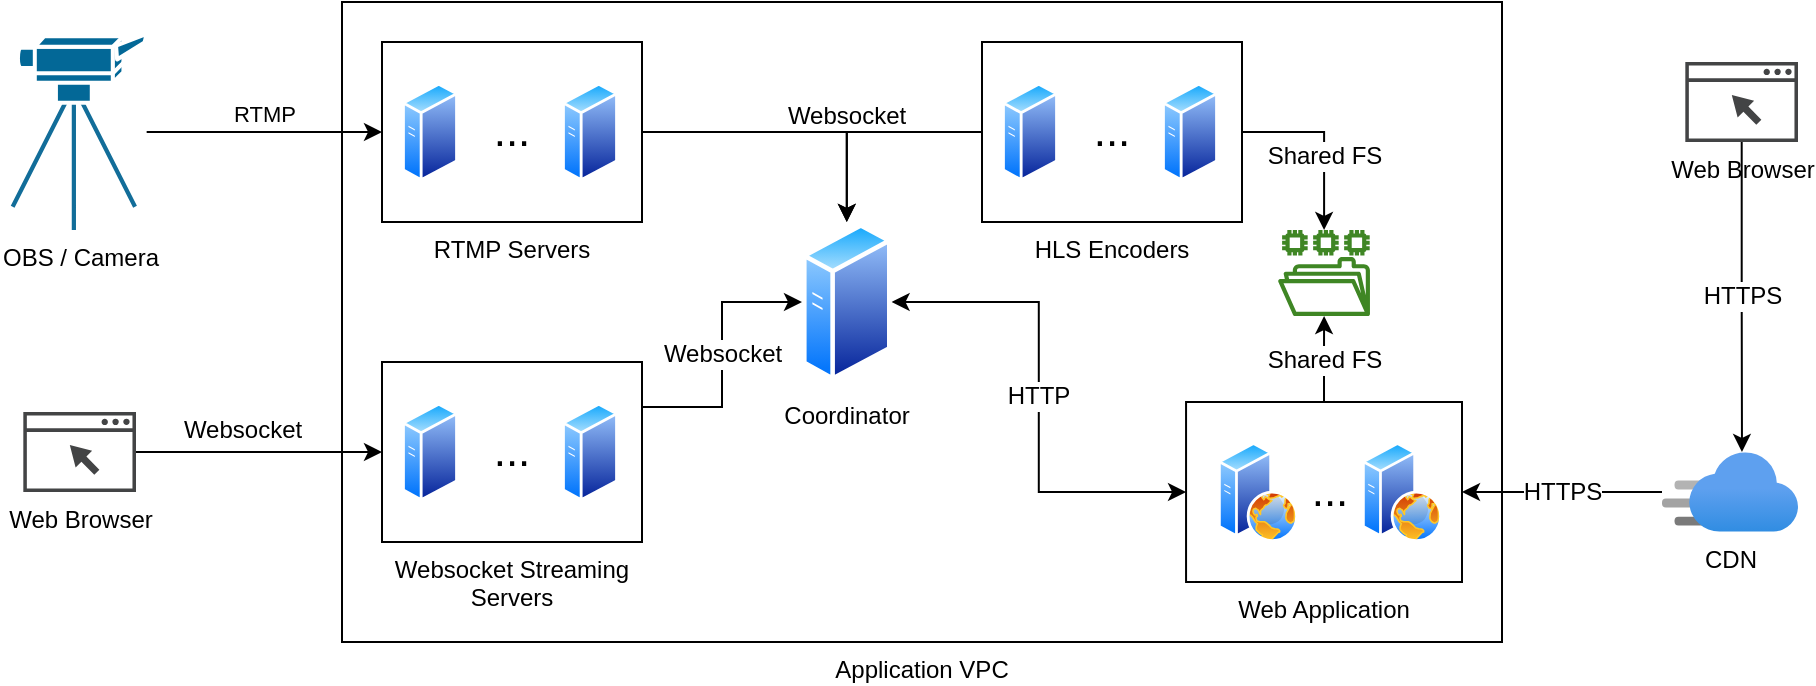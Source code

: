 <mxfile version="20.5.3" type="device"><diagram id="HpAZpYfM8HPdreRWwMHh" name="Page-1"><mxGraphModel dx="1422" dy="794" grid="1" gridSize="10" guides="1" tooltips="1" connect="1" arrows="1" fold="1" page="1" pageScale="1" pageWidth="1169" pageHeight="1654" math="0" shadow="0"><root><mxCell id="0"/><mxCell id="1" parent="0"/><mxCell id="-L4OSwb9mZTC6BkRJ5Z7-3" value="Application VPC" style="rounded=0;whiteSpace=wrap;html=1;labelPosition=center;verticalLabelPosition=bottom;align=center;verticalAlign=top;" vertex="1" parent="1"><mxGeometry x="280" y="80" width="580" height="320" as="geometry"/></mxCell><mxCell id="-L4OSwb9mZTC6BkRJ5Z7-17" style="edgeStyle=orthogonalEdgeStyle;rounded=0;orthogonalLoop=1;jettySize=auto;html=1;entryX=0.5;entryY=0;entryDx=0;entryDy=0;fontSize=12;labelPosition=center;verticalLabelPosition=top;align=center;verticalAlign=bottom;" edge="1" parent="1" source="-L4OSwb9mZTC6BkRJ5Z7-7" target="-L4OSwb9mZTC6BkRJ5Z7-16"><mxGeometry relative="1" as="geometry"/></mxCell><mxCell id="-L4OSwb9mZTC6BkRJ5Z7-18" value="Websocket" style="edgeLabel;html=1;align=center;verticalAlign=bottom;resizable=0;points=[];fontSize=12;labelPosition=center;verticalLabelPosition=top;" vertex="1" connectable="0" parent="-L4OSwb9mZTC6BkRJ5Z7-17"><mxGeometry x="0.058" y="-1" relative="1" as="geometry"><mxPoint x="24" y="-1" as="offset"/></mxGeometry></mxCell><mxCell id="-L4OSwb9mZTC6BkRJ5Z7-7" value="RTMP Servers" style="rounded=0;whiteSpace=wrap;html=1;labelPosition=center;verticalLabelPosition=bottom;align=center;verticalAlign=top;" vertex="1" parent="1"><mxGeometry x="300" y="100" width="130" height="90" as="geometry"/></mxCell><mxCell id="-L4OSwb9mZTC6BkRJ5Z7-5" value="RTMP" style="edgeStyle=orthogonalEdgeStyle;rounded=0;orthogonalLoop=1;jettySize=auto;html=1;entryX=0;entryY=0.5;entryDx=0;entryDy=0;labelPosition=center;verticalLabelPosition=top;align=center;verticalAlign=bottom;" edge="1" parent="1" source="-L4OSwb9mZTC6BkRJ5Z7-1" target="-L4OSwb9mZTC6BkRJ5Z7-7"><mxGeometry relative="1" as="geometry"><mxPoint x="310" y="150" as="targetPoint"/></mxGeometry></mxCell><mxCell id="-L4OSwb9mZTC6BkRJ5Z7-1" value="OBS / Camera" style="shape=mxgraph.cisco.computers_and_peripherals.video_camera;html=1;pointerEvents=1;dashed=0;fillColor=#036897;strokeColor=#ffffff;strokeWidth=2;verticalLabelPosition=bottom;verticalAlign=top;align=center;outlineConnect=0;" vertex="1" parent="1"><mxGeometry x="115.33" y="96" width="67" height="98" as="geometry"/></mxCell><mxCell id="-L4OSwb9mZTC6BkRJ5Z7-14" style="edgeStyle=orthogonalEdgeStyle;rounded=0;orthogonalLoop=1;jettySize=auto;html=1;fontSize=22;" edge="1" parent="1" source="-L4OSwb9mZTC6BkRJ5Z7-2" target="-L4OSwb9mZTC6BkRJ5Z7-10"><mxGeometry relative="1" as="geometry"/></mxCell><mxCell id="-L4OSwb9mZTC6BkRJ5Z7-15" value="&lt;font style=&quot;font-size: 12px;&quot;&gt;Websocket&lt;/font&gt;" style="edgeLabel;html=1;align=center;verticalAlign=bottom;resizable=0;points=[];fontSize=22;labelPosition=center;verticalLabelPosition=top;" vertex="1" connectable="0" parent="-L4OSwb9mZTC6BkRJ5Z7-14"><mxGeometry x="-0.252" y="-2" relative="1" as="geometry"><mxPoint x="7" y="-2" as="offset"/></mxGeometry></mxCell><mxCell id="-L4OSwb9mZTC6BkRJ5Z7-2" value="Web Browser" style="sketch=0;pointerEvents=1;shadow=0;dashed=0;html=1;strokeColor=none;fillColor=#434445;aspect=fixed;labelPosition=center;verticalLabelPosition=bottom;verticalAlign=top;align=center;outlineConnect=0;shape=mxgraph.vvd.web_browser;" vertex="1" parent="1"><mxGeometry x="120.66" y="285" width="56.34" height="40" as="geometry"/></mxCell><mxCell id="-L4OSwb9mZTC6BkRJ5Z7-6" value="" style="aspect=fixed;perimeter=ellipsePerimeter;html=1;align=center;shadow=0;dashed=0;spacingTop=3;image;image=img/lib/active_directory/generic_server.svg;" vertex="1" parent="1"><mxGeometry x="310" y="120" width="28.0" height="50" as="geometry"/></mxCell><mxCell id="-L4OSwb9mZTC6BkRJ5Z7-8" value="" style="aspect=fixed;perimeter=ellipsePerimeter;html=1;align=center;shadow=0;dashed=0;spacingTop=3;image;image=img/lib/active_directory/generic_server.svg;" vertex="1" parent="1"><mxGeometry x="390" y="120" width="28.0" height="50" as="geometry"/></mxCell><mxCell id="-L4OSwb9mZTC6BkRJ5Z7-9" value="&lt;font style=&quot;font-size: 22px;&quot;&gt;...&lt;/font&gt;" style="text;html=1;strokeColor=none;fillColor=none;align=center;verticalAlign=middle;whiteSpace=wrap;rounded=0;" vertex="1" parent="1"><mxGeometry x="335" y="130" width="60" height="30" as="geometry"/></mxCell><mxCell id="-L4OSwb9mZTC6BkRJ5Z7-19" value="Websocket" style="edgeStyle=orthogonalEdgeStyle;rounded=0;orthogonalLoop=1;jettySize=auto;html=1;exitX=1;exitY=0.25;exitDx=0;exitDy=0;entryX=0;entryY=0.5;entryDx=0;entryDy=0;fontSize=12;" edge="1" parent="1" source="-L4OSwb9mZTC6BkRJ5Z7-10" target="-L4OSwb9mZTC6BkRJ5Z7-16"><mxGeometry relative="1" as="geometry"/></mxCell><mxCell id="-L4OSwb9mZTC6BkRJ5Z7-10" value="Websocket Streaming&lt;br&gt;Servers" style="rounded=0;whiteSpace=wrap;html=1;labelPosition=center;verticalLabelPosition=bottom;align=center;verticalAlign=top;" vertex="1" parent="1"><mxGeometry x="300" y="260" width="130" height="90" as="geometry"/></mxCell><mxCell id="-L4OSwb9mZTC6BkRJ5Z7-11" value="" style="aspect=fixed;perimeter=ellipsePerimeter;html=1;align=center;shadow=0;dashed=0;spacingTop=3;image;image=img/lib/active_directory/generic_server.svg;" vertex="1" parent="1"><mxGeometry x="310" y="280" width="28.0" height="50" as="geometry"/></mxCell><mxCell id="-L4OSwb9mZTC6BkRJ5Z7-12" value="" style="aspect=fixed;perimeter=ellipsePerimeter;html=1;align=center;shadow=0;dashed=0;spacingTop=3;image;image=img/lib/active_directory/generic_server.svg;" vertex="1" parent="1"><mxGeometry x="390" y="280" width="28.0" height="50" as="geometry"/></mxCell><mxCell id="-L4OSwb9mZTC6BkRJ5Z7-13" value="&lt;font style=&quot;font-size: 22px;&quot;&gt;...&lt;/font&gt;" style="text;html=1;strokeColor=none;fillColor=none;align=center;verticalAlign=middle;whiteSpace=wrap;rounded=0;" vertex="1" parent="1"><mxGeometry x="335" y="290" width="60" height="30" as="geometry"/></mxCell><mxCell id="-L4OSwb9mZTC6BkRJ5Z7-32" value="HTTP" style="edgeStyle=orthogonalEdgeStyle;rounded=0;orthogonalLoop=1;jettySize=auto;html=1;exitX=1;exitY=0.5;exitDx=0;exitDy=0;entryX=0;entryY=0.5;entryDx=0;entryDy=0;fontSize=12;startArrow=classic;startFill=1;" edge="1" parent="1" source="-L4OSwb9mZTC6BkRJ5Z7-16" target="-L4OSwb9mZTC6BkRJ5Z7-21"><mxGeometry relative="1" as="geometry"/></mxCell><mxCell id="-L4OSwb9mZTC6BkRJ5Z7-16" value="Coordinator" style="aspect=fixed;perimeter=ellipsePerimeter;html=1;align=center;shadow=0;dashed=0;spacingTop=3;image;image=img/lib/active_directory/generic_server.svg;fontSize=12;" vertex="1" parent="1"><mxGeometry x="510" y="190" width="44.8" height="80" as="geometry"/></mxCell><mxCell id="-L4OSwb9mZTC6BkRJ5Z7-20" value="" style="sketch=0;outlineConnect=0;fontColor=#232F3E;gradientColor=none;fillColor=#3F8624;strokeColor=none;dashed=0;verticalLabelPosition=middle;verticalAlign=middle;align=right;html=1;fontSize=12;fontStyle=0;aspect=fixed;pointerEvents=1;shape=mxgraph.aws4.file_system;labelPosition=left;" vertex="1" parent="1"><mxGeometry x="748.04" y="194" width="45.95" height="43" as="geometry"/></mxCell><mxCell id="-L4OSwb9mZTC6BkRJ5Z7-36" value="Shared FS" style="edgeStyle=orthogonalEdgeStyle;rounded=0;orthogonalLoop=1;jettySize=auto;html=1;exitX=0.5;exitY=0;exitDx=0;exitDy=0;fontSize=12;startArrow=none;startFill=0;" edge="1" parent="1" source="-L4OSwb9mZTC6BkRJ5Z7-21" target="-L4OSwb9mZTC6BkRJ5Z7-20"><mxGeometry relative="1" as="geometry"/></mxCell><mxCell id="-L4OSwb9mZTC6BkRJ5Z7-21" value="Web Application" style="rounded=0;whiteSpace=wrap;html=1;labelPosition=center;verticalLabelPosition=bottom;align=center;verticalAlign=top;" vertex="1" parent="1"><mxGeometry x="702.03" y="280" width="137.97" height="90" as="geometry"/></mxCell><mxCell id="-L4OSwb9mZTC6BkRJ5Z7-27" style="edgeStyle=orthogonalEdgeStyle;rounded=0;orthogonalLoop=1;jettySize=auto;html=1;exitX=0;exitY=0.5;exitDx=0;exitDy=0;entryX=0.5;entryY=0;entryDx=0;entryDy=0;fontSize=12;" edge="1" parent="1" source="-L4OSwb9mZTC6BkRJ5Z7-23" target="-L4OSwb9mZTC6BkRJ5Z7-16"><mxGeometry relative="1" as="geometry"/></mxCell><mxCell id="-L4OSwb9mZTC6BkRJ5Z7-31" style="edgeStyle=orthogonalEdgeStyle;rounded=0;orthogonalLoop=1;jettySize=auto;html=1;exitX=1;exitY=0.5;exitDx=0;exitDy=0;fontSize=12;" edge="1" parent="1" source="-L4OSwb9mZTC6BkRJ5Z7-23" target="-L4OSwb9mZTC6BkRJ5Z7-20"><mxGeometry relative="1" as="geometry"/></mxCell><mxCell id="-L4OSwb9mZTC6BkRJ5Z7-37" value="Shared FS" style="edgeLabel;html=1;align=center;verticalAlign=middle;resizable=0;points=[];fontSize=12;" vertex="1" connectable="0" parent="-L4OSwb9mZTC6BkRJ5Z7-31"><mxGeometry x="0.178" relative="1" as="geometry"><mxPoint as="offset"/></mxGeometry></mxCell><mxCell id="-L4OSwb9mZTC6BkRJ5Z7-23" value="HLS Encoders" style="rounded=0;whiteSpace=wrap;html=1;labelPosition=center;verticalLabelPosition=bottom;align=center;verticalAlign=top;" vertex="1" parent="1"><mxGeometry x="600" y="100" width="130" height="90" as="geometry"/></mxCell><mxCell id="-L4OSwb9mZTC6BkRJ5Z7-24" value="" style="aspect=fixed;perimeter=ellipsePerimeter;html=1;align=center;shadow=0;dashed=0;spacingTop=3;image;image=img/lib/active_directory/generic_server.svg;" vertex="1" parent="1"><mxGeometry x="610" y="120" width="28.0" height="50" as="geometry"/></mxCell><mxCell id="-L4OSwb9mZTC6BkRJ5Z7-25" value="" style="aspect=fixed;perimeter=ellipsePerimeter;html=1;align=center;shadow=0;dashed=0;spacingTop=3;image;image=img/lib/active_directory/generic_server.svg;" vertex="1" parent="1"><mxGeometry x="690" y="120" width="28.0" height="50" as="geometry"/></mxCell><mxCell id="-L4OSwb9mZTC6BkRJ5Z7-26" value="&lt;font style=&quot;font-size: 22px;&quot;&gt;...&lt;/font&gt;" style="text;html=1;strokeColor=none;fillColor=none;align=center;verticalAlign=middle;whiteSpace=wrap;rounded=0;" vertex="1" parent="1"><mxGeometry x="635" y="130" width="60" height="30" as="geometry"/></mxCell><mxCell id="-L4OSwb9mZTC6BkRJ5Z7-33" value="" style="aspect=fixed;perimeter=ellipsePerimeter;html=1;align=center;shadow=0;dashed=0;spacingTop=3;image;image=img/lib/active_directory/web_server.svg;fontSize=12;" vertex="1" parent="1"><mxGeometry x="718" y="300" width="40" height="50" as="geometry"/></mxCell><mxCell id="-L4OSwb9mZTC6BkRJ5Z7-34" value="&lt;font style=&quot;font-size: 22px;&quot;&gt;...&lt;/font&gt;" style="text;html=1;strokeColor=none;fillColor=none;align=center;verticalAlign=middle;whiteSpace=wrap;rounded=0;" vertex="1" parent="1"><mxGeometry x="744.05" y="310" width="60" height="30" as="geometry"/></mxCell><mxCell id="-L4OSwb9mZTC6BkRJ5Z7-35" value="" style="aspect=fixed;perimeter=ellipsePerimeter;html=1;align=center;shadow=0;dashed=0;spacingTop=3;image;image=img/lib/active_directory/web_server.svg;fontSize=12;" vertex="1" parent="1"><mxGeometry x="790" y="300" width="40" height="50" as="geometry"/></mxCell><mxCell id="-L4OSwb9mZTC6BkRJ5Z7-39" value="HTTPS" style="edgeStyle=orthogonalEdgeStyle;rounded=0;orthogonalLoop=1;jettySize=auto;html=1;fontSize=12;startArrow=none;startFill=0;" edge="1" parent="1" source="-L4OSwb9mZTC6BkRJ5Z7-38" target="-L4OSwb9mZTC6BkRJ5Z7-21"><mxGeometry relative="1" as="geometry"/></mxCell><mxCell id="-L4OSwb9mZTC6BkRJ5Z7-38" value="CDN" style="aspect=fixed;html=1;points=[];align=center;image;fontSize=12;image=img/lib/azure2/app_services/CDN_Profiles.svg;" vertex="1" parent="1"><mxGeometry x="940" y="305" width="68" height="40" as="geometry"/></mxCell><mxCell id="-L4OSwb9mZTC6BkRJ5Z7-41" value="HTTPS" style="edgeStyle=orthogonalEdgeStyle;rounded=0;orthogonalLoop=1;jettySize=auto;html=1;fontSize=12;startArrow=none;startFill=0;entryX=0.588;entryY=0;entryDx=0;entryDy=0;entryPerimeter=0;" edge="1" parent="1" source="-L4OSwb9mZTC6BkRJ5Z7-40" target="-L4OSwb9mZTC6BkRJ5Z7-38"><mxGeometry relative="1" as="geometry"/></mxCell><mxCell id="-L4OSwb9mZTC6BkRJ5Z7-40" value="Web Browser" style="sketch=0;pointerEvents=1;shadow=0;dashed=0;html=1;strokeColor=none;fillColor=#434445;aspect=fixed;labelPosition=center;verticalLabelPosition=bottom;verticalAlign=top;align=center;outlineConnect=0;shape=mxgraph.vvd.web_browser;" vertex="1" parent="1"><mxGeometry x="951.66" y="110" width="56.34" height="40" as="geometry"/></mxCell></root></mxGraphModel></diagram></mxfile>